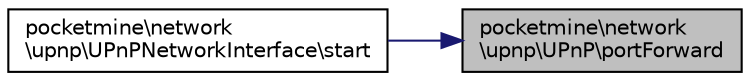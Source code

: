 digraph "pocketmine\network\upnp\UPnP\portForward"
{
 // INTERACTIVE_SVG=YES
 // LATEX_PDF_SIZE
  edge [fontname="Helvetica",fontsize="10",labelfontname="Helvetica",labelfontsize="10"];
  node [fontname="Helvetica",fontsize="10",shape=record];
  rankdir="RL";
  Node1 [label="pocketmine\\network\l\\upnp\\UPnP\\portForward",height=0.2,width=0.4,color="black", fillcolor="grey75", style="filled", fontcolor="black",tooltip=" "];
  Node1 -> Node2 [dir="back",color="midnightblue",fontsize="10",style="solid",fontname="Helvetica"];
  Node2 [label="pocketmine\\network\l\\upnp\\UPnPNetworkInterface\\start",height=0.2,width=0.4,color="black", fillcolor="white", style="filled",URL="$d0/d45/classpocketmine_1_1network_1_1upnp_1_1_u_pn_p_network_interface.html#a876965d4b8b6fd7dc54a6ef25f7bbb50",tooltip=" "];
}
